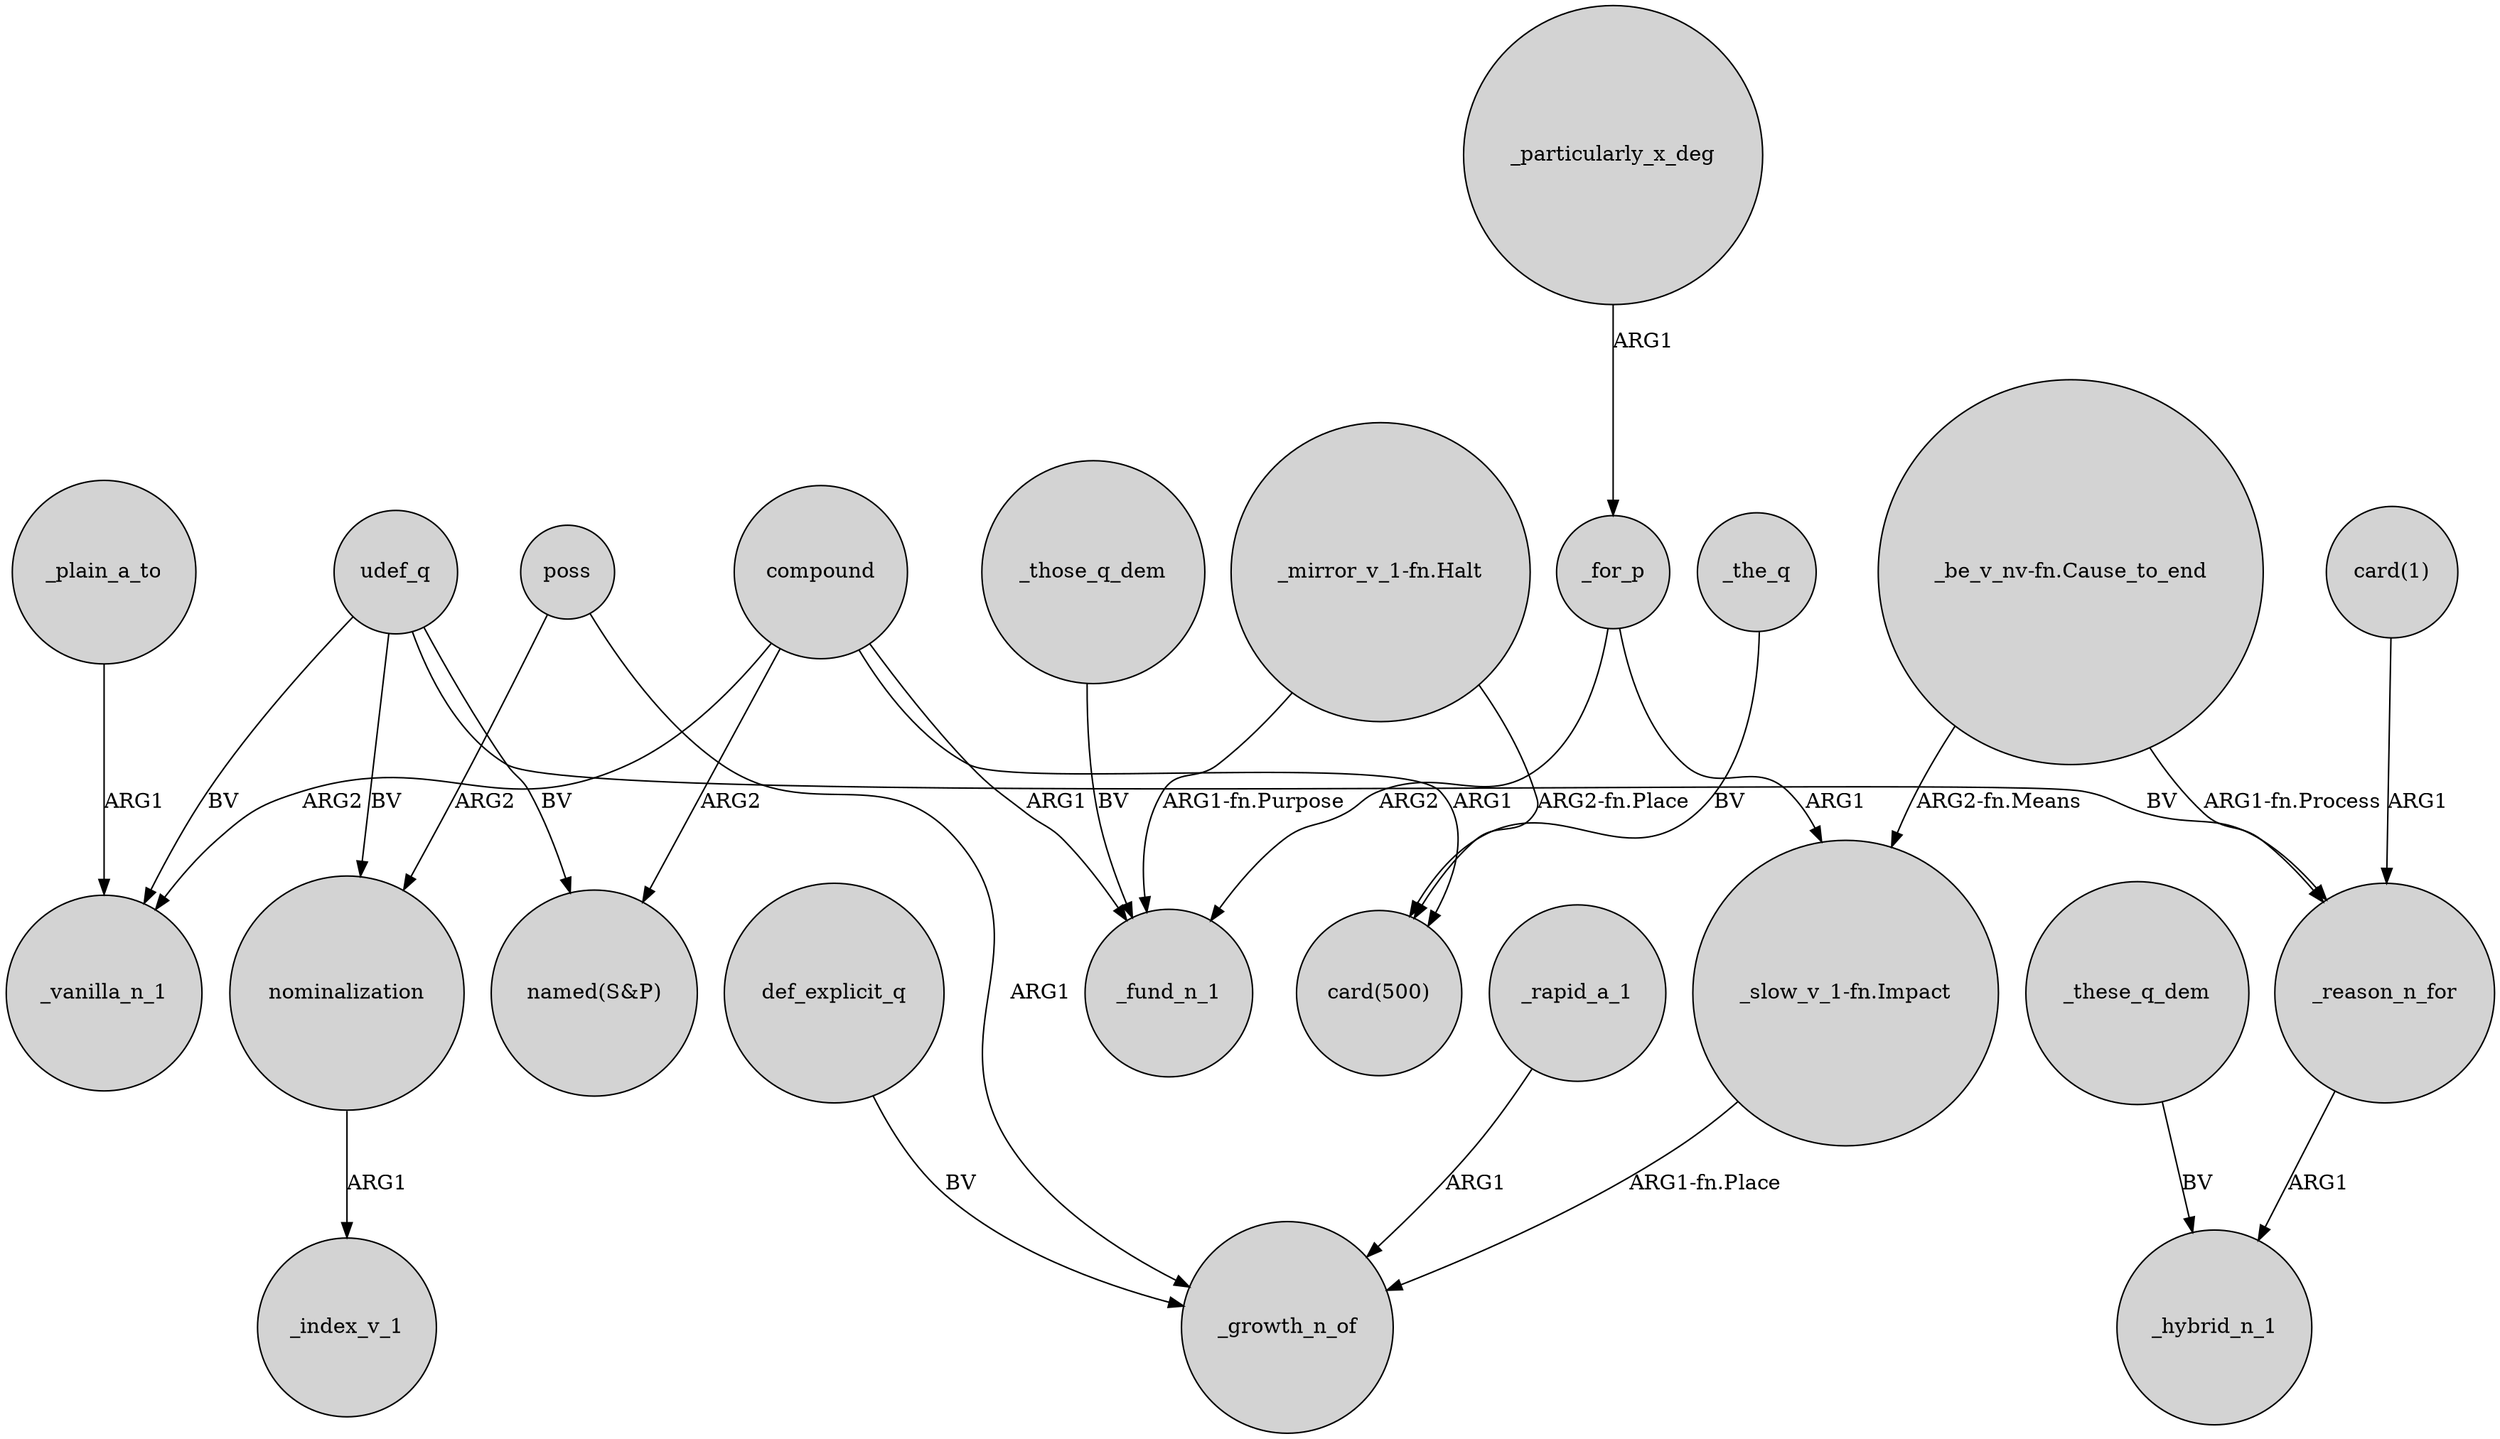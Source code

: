digraph {
	node [shape=circle style=filled]
	compound -> "named(S&P)" [label=ARG2]
	_plain_a_to -> _vanilla_n_1 [label=ARG1]
	_those_q_dem -> _fund_n_1 [label=BV]
	_particularly_x_deg -> _for_p [label=ARG1]
	_for_p -> _fund_n_1 [label=ARG2]
	poss -> nominalization [label=ARG2]
	"_be_v_nv-fn.Cause_to_end" -> "_slow_v_1-fn.Impact" [label="ARG2-fn.Means"]
	"_be_v_nv-fn.Cause_to_end" -> _reason_n_for [label="ARG1-fn.Process"]
	udef_q -> nominalization [label=BV]
	poss -> _growth_n_of [label=ARG1]
	udef_q -> _vanilla_n_1 [label=BV]
	"_mirror_v_1-fn.Halt" -> _fund_n_1 [label="ARG1-fn.Purpose"]
	"card(1)" -> _reason_n_for [label=ARG1]
	"_slow_v_1-fn.Impact" -> _growth_n_of [label="ARG1-fn.Place"]
	_rapid_a_1 -> _growth_n_of [label=ARG1]
	"_mirror_v_1-fn.Halt" -> "card(500)" [label="ARG2-fn.Place"]
	nominalization -> _index_v_1 [label=ARG1]
	_the_q -> "card(500)" [label=BV]
	_reason_n_for -> _hybrid_n_1 [label=ARG1]
	udef_q -> _reason_n_for [label=BV]
	compound -> "card(500)" [label=ARG1]
	def_explicit_q -> _growth_n_of [label=BV]
	compound -> _vanilla_n_1 [label=ARG2]
	_for_p -> "_slow_v_1-fn.Impact" [label=ARG1]
	compound -> _fund_n_1 [label=ARG1]
	_these_q_dem -> _hybrid_n_1 [label=BV]
	udef_q -> "named(S&P)" [label=BV]
}
